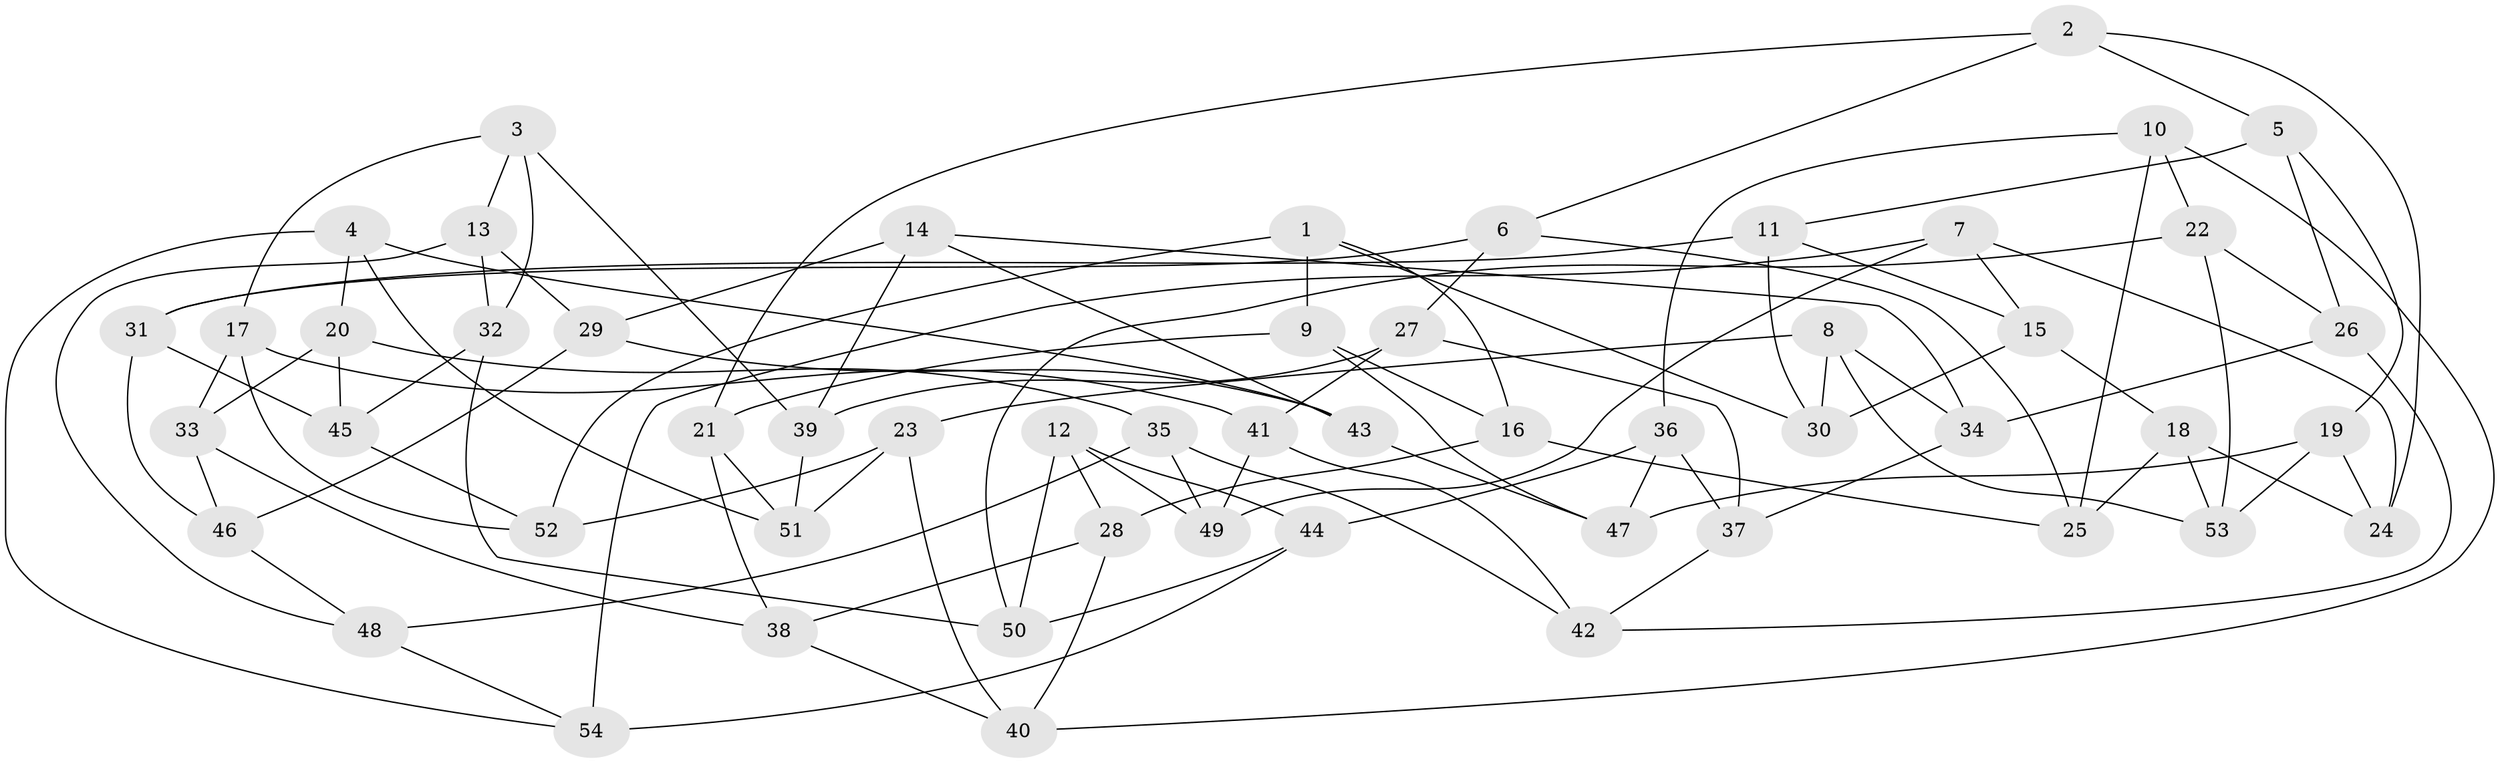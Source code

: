 // Generated by graph-tools (version 1.1) at 2025/50/03/09/25 03:50:46]
// undirected, 54 vertices, 108 edges
graph export_dot {
graph [start="1"]
  node [color=gray90,style=filled];
  1;
  2;
  3;
  4;
  5;
  6;
  7;
  8;
  9;
  10;
  11;
  12;
  13;
  14;
  15;
  16;
  17;
  18;
  19;
  20;
  21;
  22;
  23;
  24;
  25;
  26;
  27;
  28;
  29;
  30;
  31;
  32;
  33;
  34;
  35;
  36;
  37;
  38;
  39;
  40;
  41;
  42;
  43;
  44;
  45;
  46;
  47;
  48;
  49;
  50;
  51;
  52;
  53;
  54;
  1 -- 30;
  1 -- 9;
  1 -- 16;
  1 -- 52;
  2 -- 21;
  2 -- 24;
  2 -- 6;
  2 -- 5;
  3 -- 13;
  3 -- 39;
  3 -- 17;
  3 -- 32;
  4 -- 51;
  4 -- 20;
  4 -- 54;
  4 -- 43;
  5 -- 11;
  5 -- 26;
  5 -- 19;
  6 -- 25;
  6 -- 31;
  6 -- 27;
  7 -- 54;
  7 -- 49;
  7 -- 24;
  7 -- 15;
  8 -- 34;
  8 -- 30;
  8 -- 23;
  8 -- 53;
  9 -- 21;
  9 -- 47;
  9 -- 16;
  10 -- 36;
  10 -- 22;
  10 -- 25;
  10 -- 40;
  11 -- 31;
  11 -- 15;
  11 -- 30;
  12 -- 50;
  12 -- 28;
  12 -- 49;
  12 -- 44;
  13 -- 29;
  13 -- 48;
  13 -- 32;
  14 -- 43;
  14 -- 39;
  14 -- 29;
  14 -- 34;
  15 -- 30;
  15 -- 18;
  16 -- 25;
  16 -- 28;
  17 -- 41;
  17 -- 52;
  17 -- 33;
  18 -- 24;
  18 -- 25;
  18 -- 53;
  19 -- 47;
  19 -- 53;
  19 -- 24;
  20 -- 33;
  20 -- 35;
  20 -- 45;
  21 -- 38;
  21 -- 51;
  22 -- 53;
  22 -- 26;
  22 -- 50;
  23 -- 40;
  23 -- 51;
  23 -- 52;
  26 -- 42;
  26 -- 34;
  27 -- 39;
  27 -- 41;
  27 -- 37;
  28 -- 40;
  28 -- 38;
  29 -- 43;
  29 -- 46;
  31 -- 46;
  31 -- 45;
  32 -- 50;
  32 -- 45;
  33 -- 46;
  33 -- 38;
  34 -- 37;
  35 -- 48;
  35 -- 49;
  35 -- 42;
  36 -- 47;
  36 -- 37;
  36 -- 44;
  37 -- 42;
  38 -- 40;
  39 -- 51;
  41 -- 49;
  41 -- 42;
  43 -- 47;
  44 -- 50;
  44 -- 54;
  45 -- 52;
  46 -- 48;
  48 -- 54;
}
